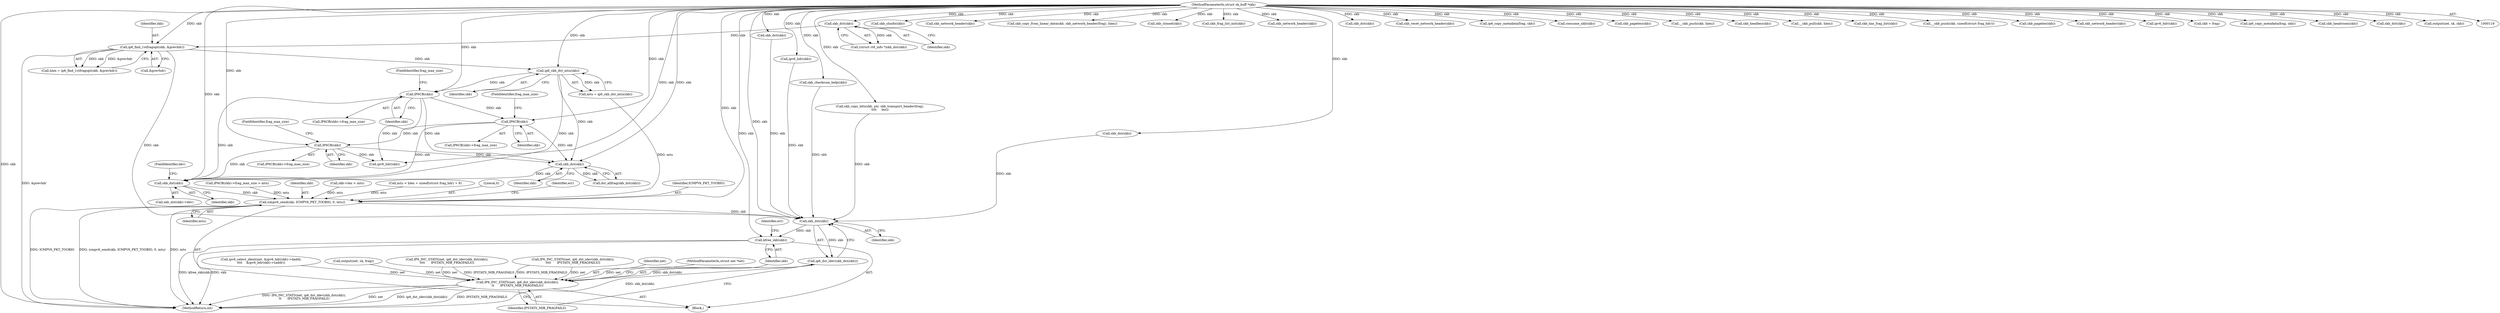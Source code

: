 digraph "0_linux_2423496af35d94a87156b063ea5cedffc10a70a1_0@pointer" {
"1000929" [label="(Call,skb_dst(skb))"];
"1000224" [label="(Call,IP6CB(skb))"];
"1000216" [label="(Call,IP6CB(skb))"];
"1000209" [label="(Call,IP6CB(skb))"];
"1000192" [label="(Call,ip6_skb_dst_mtu(skb))"];
"1000173" [label="(Call,ip6_find_1stfragopt(skb, &prevhdr))"];
"1000131" [label="(Call,skb_dst(skb))"];
"1000122" [label="(MethodParameterIn,struct sk_buff *skb)"];
"1000917" [label="(Call,skb_dst(skb))"];
"1000932" [label="(Call,icmpv6_send(skb, ICMPV6_PKT_TOOBIG, 0, mtu))"];
"1000945" [label="(Call,skb_dst(skb))"];
"1000944" [label="(Call,ip6_dst_idev(skb_dst(skb)))"];
"1000942" [label="(Call,IP6_INC_STATS(net, ip6_dst_idev(skb_dst(skb)),\n\t\t      IPSTATS_MIB_FRAGFAILS))"];
"1000948" [label="(Call,kfree_skb(skb))"];
"1000120" [label="(MethodParameterIn,struct net *net)"];
"1000171" [label="(Call,hlen = ip6_find_1stfragopt(skb, &prevhdr))"];
"1000193" [label="(Identifier,skb)"];
"1000930" [label="(Identifier,skb)"];
"1000129" [label="(Call,(struct rt6_info *)skb_dst(skb))"];
"1000932" [label="(Call,icmpv6_send(skb, ICMPV6_PKT_TOOBIG, 0, mtu))"];
"1000210" [label="(Identifier,skb)"];
"1000223" [label="(Call,IP6CB(skb)->frag_max_size)"];
"1000218" [label="(FieldIdentifier,frag_max_size)"];
"1000431" [label="(Call,skb_shinfo(skb))"];
"1000820" [label="(Call,skb_network_header(skb))"];
"1000949" [label="(Identifier,skb)"];
"1000807" [label="(Call,skb_copy_from_linear_data(skb, skb_network_header(frag), hlen))"];
"1000947" [label="(Identifier,IPSTATS_MIB_FRAGFAILS)"];
"1000326" [label="(Call,skb_cloned(skb))"];
"1000225" [label="(Identifier,skb)"];
"1000434" [label="(Call,skb_frag_list_init(skb))"];
"1000944" [label="(Call,ip6_dst_idev(skb_dst(skb)))"];
"1000215" [label="(Call,IP6CB(skb)->frag_max_size)"];
"1000934" [label="(Identifier,ICMPV6_PKT_TOOBIG)"];
"1000409" [label="(Call,skb_network_header(skb))"];
"1000274" [label="(Call,ipv6_hdr(skb))"];
"1000217" [label="(Identifier,skb)"];
"1000174" [label="(Identifier,skb)"];
"1000124" [label="(Block,)"];
"1000214" [label="(Call,IP6CB(skb)->frag_max_size > mtu)"];
"1000903" [label="(Call,skb_dst(skb))"];
"1000450" [label="(Call,skb_reset_network_header(skb))"];
"1000933" [label="(Identifier,skb)"];
"1000122" [label="(MethodParameterIn,struct sk_buff *skb)"];
"1000751" [label="(Call,IP6_INC_STATS(net, ip6_dst_idev(skb_dst(skb)),\n\t\t\t\t      IPSTATS_MIB_FRAGFAILS))"];
"1000224" [label="(Call,IP6CB(skb))"];
"1000175" [label="(Call,&prevhdr)"];
"1000929" [label="(Call,skb_dst(skb))"];
"1000762" [label="(Call,ip6_copy_metadata(frag, skb))"];
"1000754" [label="(Call,skb_dst(skb))"];
"1000270" [label="(Call,ipv6_select_ident(net, &ipv6_hdr(skb)->daddr,\n\t\t\t\t    &ipv6_hdr(skb)->saddr))"];
"1000942" [label="(Call,IP6_INC_STATS(net, ip6_dst_idev(skb_dst(skb)),\n\t\t      IPSTATS_MIB_FRAGFAILS))"];
"1000173" [label="(Call,ip6_find_1stfragopt(skb, &prevhdr))"];
"1000945" [label="(Call,skb_dst(skb))"];
"1000887" [label="(Call,output(net, sk, frag))"];
"1000906" [label="(Call,consume_skb(skb))"];
"1000309" [label="(Call,skb_pagelen(skb))"];
"1000447" [label="(Call,__skb_push(skb, hlen))"];
"1000488" [label="(Call,skb_headlen(skb))"];
"1000436" [label="(Call,__skb_pull(skb, hlen))"];
"1000928" [label="(Call,skb_dst(skb)->dev)"];
"1000952" [label="(MethodReturn,int)"];
"1000303" [label="(Call,skb_has_frag_list(skb))"];
"1000443" [label="(Call,__skb_push(skb, sizeof(struct frag_hdr)))"];
"1000946" [label="(Identifier,skb)"];
"1000192" [label="(Call,ip6_skb_dst_mtu(skb))"];
"1000480" [label="(Call,skb_pagelen(skb))"];
"1000948" [label="(Call,kfree_skb(skb))"];
"1000417" [label="(Call,IP6_INC_STATS(net, ip6_dst_idev(skb_dst(skb)),\n\t\t\t\t      IPSTATS_MIB_FRAGFAILS))"];
"1000131" [label="(Call,skb_dst(skb))"];
"1000453" [label="(Call,skb_network_header(skb))"];
"1000497" [label="(Call,ipv6_hdr(skb))"];
"1000132" [label="(Identifier,skb)"];
"1000619" [label="(Call,skb = frag)"];
"1000951" [label="(Identifier,err)"];
"1000279" [label="(Call,ipv6_hdr(skb))"];
"1000593" [label="(Call,ip6_copy_metadata(frag, skb))"];
"1000918" [label="(Identifier,skb)"];
"1000226" [label="(FieldIdentifier,frag_max_size)"];
"1000209" [label="(Call,IP6CB(skb))"];
"1000916" [label="(Call,dst_allfrag(skb_dst(skb)))"];
"1000943" [label="(Identifier,net)"];
"1000211" [label="(FieldIdentifier,frag_max_size)"];
"1000201" [label="(Call,skb->len > mtu)"];
"1000253" [label="(Call,mtu < hlen + sizeof(struct frag_hdr) + 8)"];
"1000291" [label="(Call,skb_checksum_help(skb))"];
"1000208" [label="(Call,IP6CB(skb)->frag_max_size)"];
"1000329" [label="(Call,skb_headroom(skb))"];
"1000897" [label="(Call,skb_dst(skb))"];
"1000936" [label="(Identifier,mtu)"];
"1000216" [label="(Call,IP6CB(skb))"];
"1000190" [label="(Call,mtu = ip6_skb_dst_mtu(skb))"];
"1000917" [label="(Call,skb_dst(skb))"];
"1000935" [label="(Literal,0)"];
"1000931" [label="(FieldIdentifier,dev)"];
"1000842" [label="(Call,skb_copy_bits(skb, ptr, skb_transport_header(frag),\n\t\t\t\t     len))"];
"1000420" [label="(Call,skb_dst(skb))"];
"1000938" [label="(Identifier,err)"];
"1000598" [label="(Call,output(net, sk, skb))"];
"1000929" -> "1000928"  [label="AST: "];
"1000929" -> "1000930"  [label="CFG: "];
"1000930" -> "1000929"  [label="AST: "];
"1000931" -> "1000929"  [label="CFG: "];
"1000224" -> "1000929"  [label="DDG: skb"];
"1000216" -> "1000929"  [label="DDG: skb"];
"1000192" -> "1000929"  [label="DDG: skb"];
"1000209" -> "1000929"  [label="DDG: skb"];
"1000917" -> "1000929"  [label="DDG: skb"];
"1000122" -> "1000929"  [label="DDG: skb"];
"1000929" -> "1000932"  [label="DDG: skb"];
"1000224" -> "1000223"  [label="AST: "];
"1000224" -> "1000225"  [label="CFG: "];
"1000225" -> "1000224"  [label="AST: "];
"1000226" -> "1000224"  [label="CFG: "];
"1000216" -> "1000224"  [label="DDG: skb"];
"1000122" -> "1000224"  [label="DDG: skb"];
"1000224" -> "1000274"  [label="DDG: skb"];
"1000224" -> "1000917"  [label="DDG: skb"];
"1000216" -> "1000215"  [label="AST: "];
"1000216" -> "1000217"  [label="CFG: "];
"1000217" -> "1000216"  [label="AST: "];
"1000218" -> "1000216"  [label="CFG: "];
"1000209" -> "1000216"  [label="DDG: skb"];
"1000122" -> "1000216"  [label="DDG: skb"];
"1000216" -> "1000917"  [label="DDG: skb"];
"1000209" -> "1000208"  [label="AST: "];
"1000209" -> "1000210"  [label="CFG: "];
"1000210" -> "1000209"  [label="AST: "];
"1000211" -> "1000209"  [label="CFG: "];
"1000192" -> "1000209"  [label="DDG: skb"];
"1000122" -> "1000209"  [label="DDG: skb"];
"1000209" -> "1000274"  [label="DDG: skb"];
"1000209" -> "1000917"  [label="DDG: skb"];
"1000192" -> "1000190"  [label="AST: "];
"1000192" -> "1000193"  [label="CFG: "];
"1000193" -> "1000192"  [label="AST: "];
"1000190" -> "1000192"  [label="CFG: "];
"1000192" -> "1000190"  [label="DDG: skb"];
"1000173" -> "1000192"  [label="DDG: skb"];
"1000122" -> "1000192"  [label="DDG: skb"];
"1000192" -> "1000917"  [label="DDG: skb"];
"1000173" -> "1000171"  [label="AST: "];
"1000173" -> "1000175"  [label="CFG: "];
"1000174" -> "1000173"  [label="AST: "];
"1000175" -> "1000173"  [label="AST: "];
"1000171" -> "1000173"  [label="CFG: "];
"1000173" -> "1000952"  [label="DDG: &prevhdr"];
"1000173" -> "1000171"  [label="DDG: skb"];
"1000173" -> "1000171"  [label="DDG: &prevhdr"];
"1000131" -> "1000173"  [label="DDG: skb"];
"1000122" -> "1000173"  [label="DDG: skb"];
"1000173" -> "1000945"  [label="DDG: skb"];
"1000131" -> "1000129"  [label="AST: "];
"1000131" -> "1000132"  [label="CFG: "];
"1000132" -> "1000131"  [label="AST: "];
"1000129" -> "1000131"  [label="CFG: "];
"1000131" -> "1000129"  [label="DDG: skb"];
"1000122" -> "1000131"  [label="DDG: skb"];
"1000122" -> "1000119"  [label="AST: "];
"1000122" -> "1000952"  [label="DDG: skb"];
"1000122" -> "1000274"  [label="DDG: skb"];
"1000122" -> "1000279"  [label="DDG: skb"];
"1000122" -> "1000291"  [label="DDG: skb"];
"1000122" -> "1000303"  [label="DDG: skb"];
"1000122" -> "1000309"  [label="DDG: skb"];
"1000122" -> "1000326"  [label="DDG: skb"];
"1000122" -> "1000329"  [label="DDG: skb"];
"1000122" -> "1000409"  [label="DDG: skb"];
"1000122" -> "1000420"  [label="DDG: skb"];
"1000122" -> "1000431"  [label="DDG: skb"];
"1000122" -> "1000434"  [label="DDG: skb"];
"1000122" -> "1000436"  [label="DDG: skb"];
"1000122" -> "1000443"  [label="DDG: skb"];
"1000122" -> "1000447"  [label="DDG: skb"];
"1000122" -> "1000450"  [label="DDG: skb"];
"1000122" -> "1000453"  [label="DDG: skb"];
"1000122" -> "1000480"  [label="DDG: skb"];
"1000122" -> "1000488"  [label="DDG: skb"];
"1000122" -> "1000497"  [label="DDG: skb"];
"1000122" -> "1000593"  [label="DDG: skb"];
"1000122" -> "1000598"  [label="DDG: skb"];
"1000122" -> "1000619"  [label="DDG: skb"];
"1000122" -> "1000754"  [label="DDG: skb"];
"1000122" -> "1000762"  [label="DDG: skb"];
"1000122" -> "1000807"  [label="DDG: skb"];
"1000122" -> "1000820"  [label="DDG: skb"];
"1000122" -> "1000842"  [label="DDG: skb"];
"1000122" -> "1000897"  [label="DDG: skb"];
"1000122" -> "1000903"  [label="DDG: skb"];
"1000122" -> "1000906"  [label="DDG: skb"];
"1000122" -> "1000917"  [label="DDG: skb"];
"1000122" -> "1000932"  [label="DDG: skb"];
"1000122" -> "1000945"  [label="DDG: skb"];
"1000122" -> "1000948"  [label="DDG: skb"];
"1000917" -> "1000916"  [label="AST: "];
"1000917" -> "1000918"  [label="CFG: "];
"1000918" -> "1000917"  [label="AST: "];
"1000916" -> "1000917"  [label="CFG: "];
"1000917" -> "1000916"  [label="DDG: skb"];
"1000932" -> "1000124"  [label="AST: "];
"1000932" -> "1000936"  [label="CFG: "];
"1000933" -> "1000932"  [label="AST: "];
"1000934" -> "1000932"  [label="AST: "];
"1000935" -> "1000932"  [label="AST: "];
"1000936" -> "1000932"  [label="AST: "];
"1000938" -> "1000932"  [label="CFG: "];
"1000932" -> "1000952"  [label="DDG: mtu"];
"1000932" -> "1000952"  [label="DDG: ICMPV6_PKT_TOOBIG"];
"1000932" -> "1000952"  [label="DDG: icmpv6_send(skb, ICMPV6_PKT_TOOBIG, 0, mtu)"];
"1000214" -> "1000932"  [label="DDG: mtu"];
"1000253" -> "1000932"  [label="DDG: mtu"];
"1000190" -> "1000932"  [label="DDG: mtu"];
"1000201" -> "1000932"  [label="DDG: mtu"];
"1000932" -> "1000945"  [label="DDG: skb"];
"1000945" -> "1000944"  [label="AST: "];
"1000945" -> "1000946"  [label="CFG: "];
"1000946" -> "1000945"  [label="AST: "];
"1000944" -> "1000945"  [label="CFG: "];
"1000945" -> "1000944"  [label="DDG: skb"];
"1000842" -> "1000945"  [label="DDG: skb"];
"1000291" -> "1000945"  [label="DDG: skb"];
"1000279" -> "1000945"  [label="DDG: skb"];
"1000754" -> "1000945"  [label="DDG: skb"];
"1000420" -> "1000945"  [label="DDG: skb"];
"1000945" -> "1000948"  [label="DDG: skb"];
"1000944" -> "1000942"  [label="AST: "];
"1000947" -> "1000944"  [label="CFG: "];
"1000944" -> "1000952"  [label="DDG: skb_dst(skb)"];
"1000944" -> "1000942"  [label="DDG: skb_dst(skb)"];
"1000942" -> "1000124"  [label="AST: "];
"1000942" -> "1000947"  [label="CFG: "];
"1000943" -> "1000942"  [label="AST: "];
"1000947" -> "1000942"  [label="AST: "];
"1000949" -> "1000942"  [label="CFG: "];
"1000942" -> "1000952"  [label="DDG: IP6_INC_STATS(net, ip6_dst_idev(skb_dst(skb)),\n\t\t      IPSTATS_MIB_FRAGFAILS)"];
"1000942" -> "1000952"  [label="DDG: net"];
"1000942" -> "1000952"  [label="DDG: ip6_dst_idev(skb_dst(skb))"];
"1000942" -> "1000952"  [label="DDG: IPSTATS_MIB_FRAGFAILS"];
"1000417" -> "1000942"  [label="DDG: net"];
"1000417" -> "1000942"  [label="DDG: IPSTATS_MIB_FRAGFAILS"];
"1000751" -> "1000942"  [label="DDG: net"];
"1000751" -> "1000942"  [label="DDG: IPSTATS_MIB_FRAGFAILS"];
"1000270" -> "1000942"  [label="DDG: net"];
"1000887" -> "1000942"  [label="DDG: net"];
"1000120" -> "1000942"  [label="DDG: net"];
"1000948" -> "1000124"  [label="AST: "];
"1000948" -> "1000949"  [label="CFG: "];
"1000949" -> "1000948"  [label="AST: "];
"1000951" -> "1000948"  [label="CFG: "];
"1000948" -> "1000952"  [label="DDG: kfree_skb(skb)"];
"1000948" -> "1000952"  [label="DDG: skb"];
}
